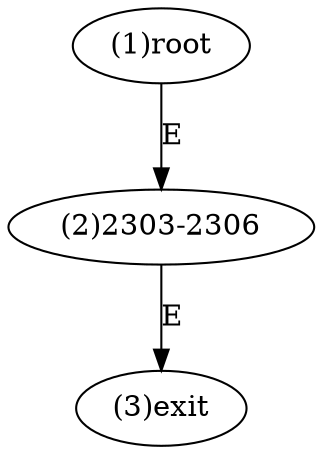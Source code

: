 digraph "" { 
1[ label="(1)root"];
2[ label="(2)2303-2306"];
3[ label="(3)exit"];
1->2[ label="E"];
2->3[ label="E"];
}